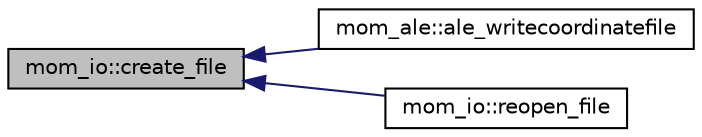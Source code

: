 digraph "mom_io::create_file"
{
 // INTERACTIVE_SVG=YES
  edge [fontname="Helvetica",fontsize="10",labelfontname="Helvetica",labelfontsize="10"];
  node [fontname="Helvetica",fontsize="10",shape=record];
  rankdir="LR";
  Node3 [label="mom_io::create_file",height=0.2,width=0.4,color="black", fillcolor="grey75", style="filled", fontcolor="black"];
  Node3 -> Node4 [dir="back",color="midnightblue",fontsize="10",style="solid",fontname="Helvetica"];
  Node4 [label="mom_ale::ale_writecoordinatefile",height=0.2,width=0.4,color="black", fillcolor="white", style="filled",URL="$namespacemom__ale.html#a8a784e56b0acbcda92f7af471d2c980d",tooltip="Write the vertical coordinate information into a file. This subroutine writes out a file containing a..."];
  Node3 -> Node5 [dir="back",color="midnightblue",fontsize="10",style="solid",fontname="Helvetica"];
  Node5 [label="mom_io::reopen_file",height=0.2,width=0.4,color="black", fillcolor="white", style="filled",URL="$namespacemom__io.html#ac15e7cf282a5b17192ffb7561537cb8c",tooltip="This routine opens an existing NetCDF file for output. If it does not find the file, a new file is created. It also sets up structures that describe this file and the variables that will later be written to this file. "];
}
